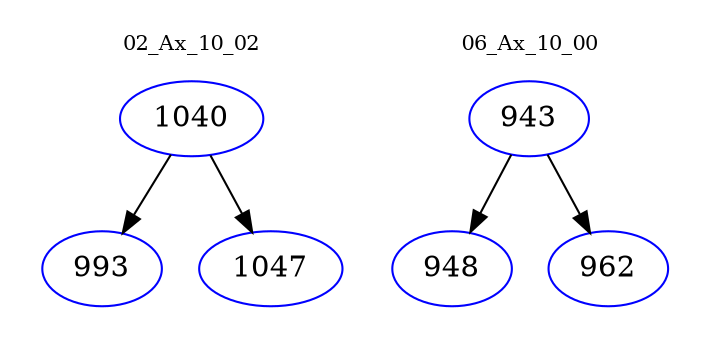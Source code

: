 digraph{
subgraph cluster_0 {
color = white
label = "02_Ax_10_02";
fontsize=10;
T0_1040 [label="1040", color="blue"]
T0_1040 -> T0_993 [color="black"]
T0_993 [label="993", color="blue"]
T0_1040 -> T0_1047 [color="black"]
T0_1047 [label="1047", color="blue"]
}
subgraph cluster_1 {
color = white
label = "06_Ax_10_00";
fontsize=10;
T1_943 [label="943", color="blue"]
T1_943 -> T1_948 [color="black"]
T1_948 [label="948", color="blue"]
T1_943 -> T1_962 [color="black"]
T1_962 [label="962", color="blue"]
}
}
